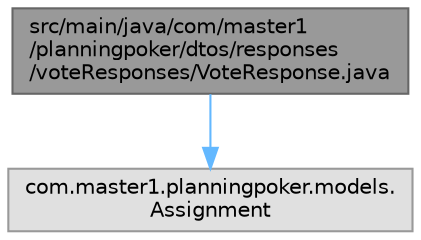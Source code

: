 digraph "src/main/java/com/master1/planningpoker/dtos/responses/voteResponses/VoteResponse.java"
{
 // LATEX_PDF_SIZE
  bgcolor="transparent";
  edge [fontname=Helvetica,fontsize=10,labelfontname=Helvetica,labelfontsize=10];
  node [fontname=Helvetica,fontsize=10,shape=box,height=0.2,width=0.4];
  Node1 [id="Node000001",label="src/main/java/com/master1\l/planningpoker/dtos/responses\l/voteResponses/VoteResponse.java",height=0.2,width=0.4,color="gray40", fillcolor="grey60", style="filled", fontcolor="black",tooltip=" "];
  Node1 -> Node2 [id="edge1_Node000001_Node000002",color="steelblue1",style="solid",tooltip=" "];
  Node2 [id="Node000002",label="com.master1.planningpoker.models.\lAssignment",height=0.2,width=0.4,color="grey60", fillcolor="#E0E0E0", style="filled",tooltip=" "];
}
